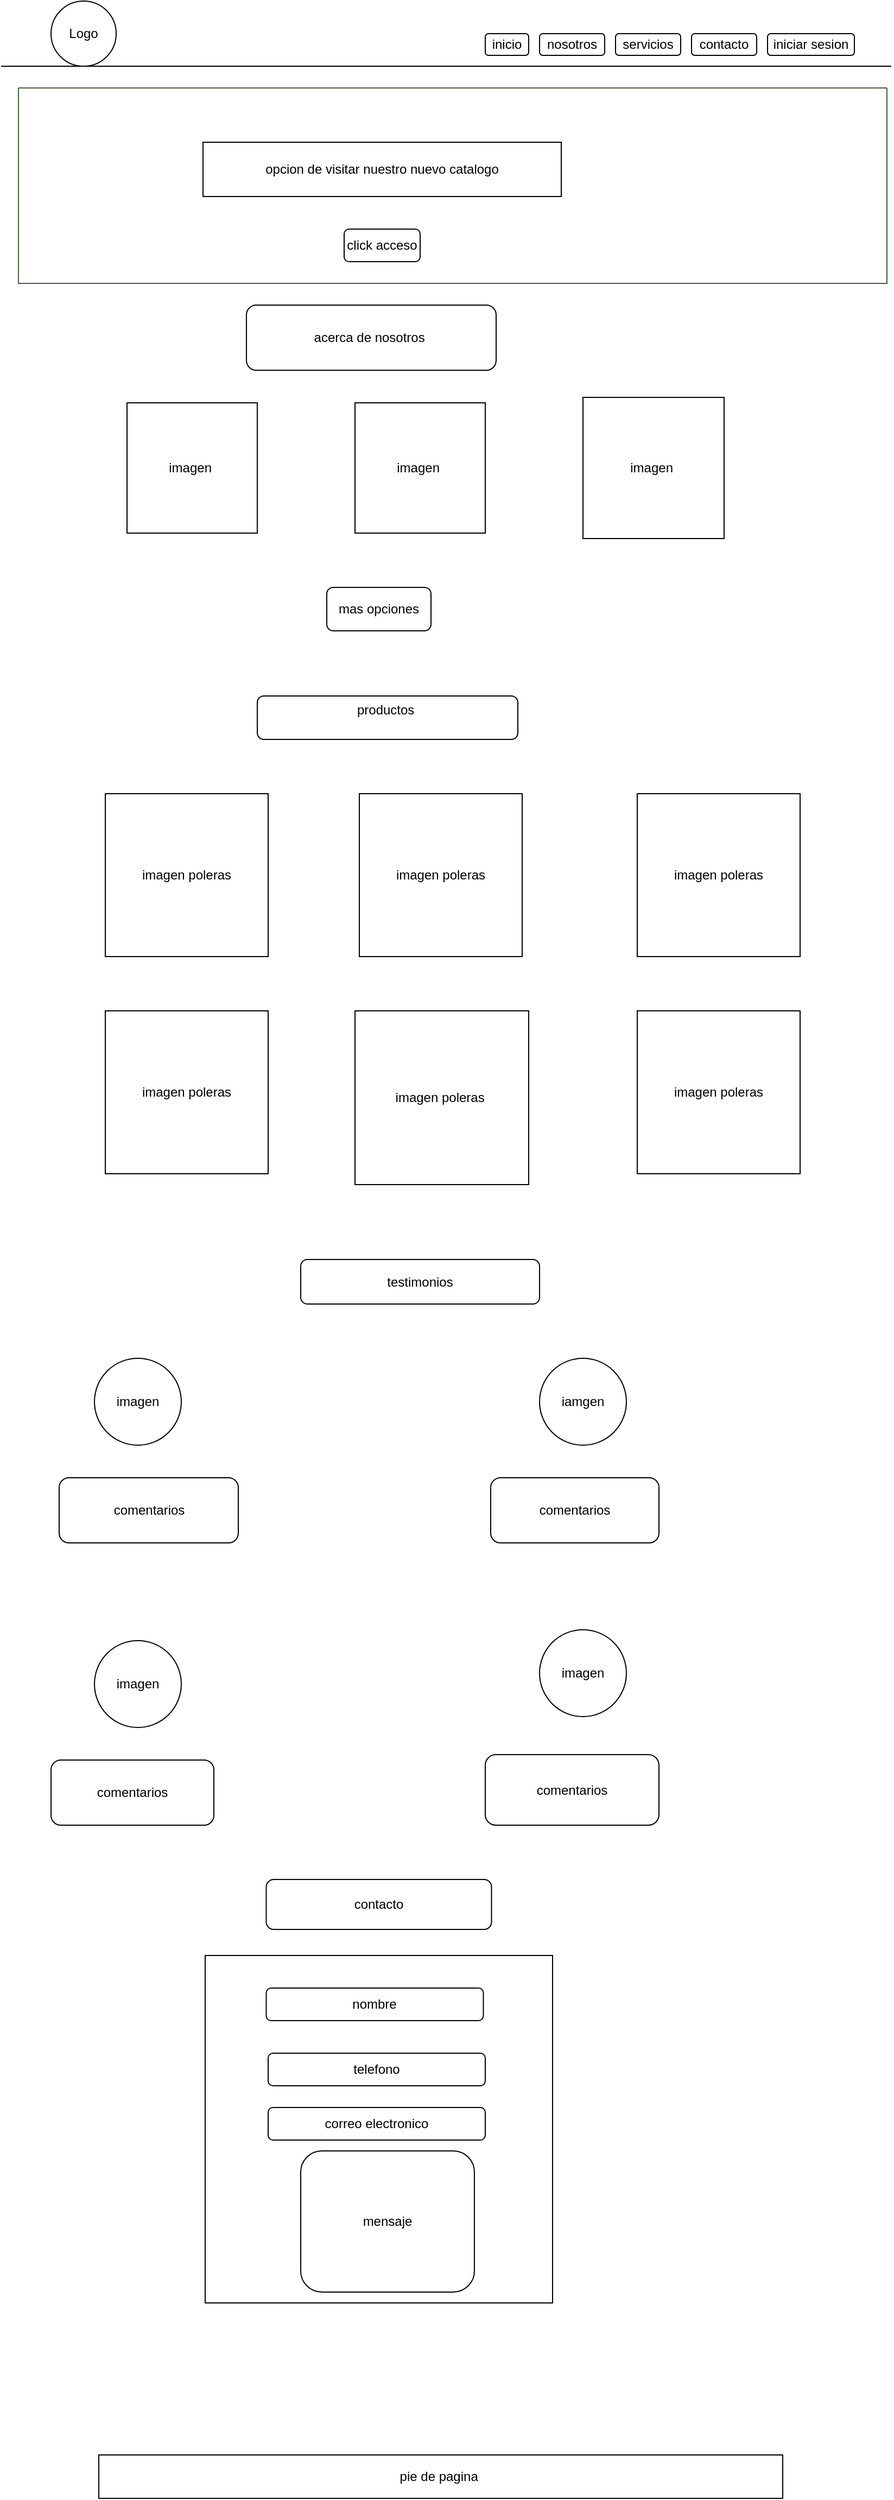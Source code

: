 <mxfile version="27.1.4">
  <diagram name="Página-1" id="PBBKAyxECD7nFOYPo-ee">
    <mxGraphModel dx="872" dy="439" grid="1" gridSize="10" guides="1" tooltips="1" connect="1" arrows="1" fold="1" page="1" pageScale="1" pageWidth="827" pageHeight="1169" math="0" shadow="0">
      <root>
        <mxCell id="0" />
        <mxCell id="1" parent="0" />
        <mxCell id="2iPwhcQm8B3G16NOWeXh-1" value="Logo" style="ellipse;whiteSpace=wrap;html=1;aspect=fixed;" vertex="1" parent="1">
          <mxGeometry x="50" y="10" width="60" height="60" as="geometry" />
        </mxCell>
        <mxCell id="2iPwhcQm8B3G16NOWeXh-2" value="" style="endArrow=none;html=1;rounded=0;" edge="1" parent="1">
          <mxGeometry width="50" height="50" relative="1" as="geometry">
            <mxPoint x="4" y="70" as="sourcePoint" />
            <mxPoint x="824" y="70" as="targetPoint" />
            <Array as="points" />
          </mxGeometry>
        </mxCell>
        <mxCell id="2iPwhcQm8B3G16NOWeXh-3" value="inicio" style="rounded=1;whiteSpace=wrap;html=1;" vertex="1" parent="1">
          <mxGeometry x="450" y="40" width="40" height="20" as="geometry" />
        </mxCell>
        <mxCell id="2iPwhcQm8B3G16NOWeXh-4" value="nosotros" style="rounded=1;whiteSpace=wrap;html=1;" vertex="1" parent="1">
          <mxGeometry x="500" y="40" width="60" height="20" as="geometry" />
        </mxCell>
        <mxCell id="2iPwhcQm8B3G16NOWeXh-5" value="servicios" style="rounded=1;whiteSpace=wrap;html=1;" vertex="1" parent="1">
          <mxGeometry x="570" y="40" width="60" height="20" as="geometry" />
        </mxCell>
        <mxCell id="2iPwhcQm8B3G16NOWeXh-9" value="contacto" style="rounded=1;whiteSpace=wrap;html=1;" vertex="1" parent="1">
          <mxGeometry x="640" y="40" width="60" height="20" as="geometry" />
        </mxCell>
        <mxCell id="2iPwhcQm8B3G16NOWeXh-11" value="iniciar sesion" style="rounded=1;whiteSpace=wrap;html=1;" vertex="1" parent="1">
          <mxGeometry x="710" y="40" width="80" height="20" as="geometry" />
        </mxCell>
        <mxCell id="2iPwhcQm8B3G16NOWeXh-15" value="" style="swimlane;startSize=0;fillColor=#d5e8d4;strokeColor=#466037;" vertex="1" parent="1">
          <mxGeometry x="20" y="90" width="800" height="180" as="geometry">
            <mxRectangle x="20" y="90" width="50" height="40" as="alternateBounds" />
          </mxGeometry>
        </mxCell>
        <mxCell id="2iPwhcQm8B3G16NOWeXh-17" value="opcion de visitar nuestro nuevo catalogo" style="rounded=0;whiteSpace=wrap;html=1;" vertex="1" parent="2iPwhcQm8B3G16NOWeXh-15">
          <mxGeometry x="170" y="50" width="330" height="50" as="geometry" />
        </mxCell>
        <mxCell id="2iPwhcQm8B3G16NOWeXh-22" value="click acceso" style="rounded=1;whiteSpace=wrap;html=1;" vertex="1" parent="2iPwhcQm8B3G16NOWeXh-15">
          <mxGeometry x="300" y="130" width="70" height="30" as="geometry" />
        </mxCell>
        <mxCell id="2iPwhcQm8B3G16NOWeXh-23" value="acerca de nosotros&amp;nbsp;" style="rounded=1;whiteSpace=wrap;html=1;" vertex="1" parent="1">
          <mxGeometry x="230" y="290" width="230" height="60" as="geometry" />
        </mxCell>
        <mxCell id="2iPwhcQm8B3G16NOWeXh-24" value="imagen&amp;nbsp;" style="whiteSpace=wrap;html=1;aspect=fixed;" vertex="1" parent="1">
          <mxGeometry x="120" y="380" width="120" height="120" as="geometry" />
        </mxCell>
        <mxCell id="2iPwhcQm8B3G16NOWeXh-25" value="imagen&amp;nbsp;" style="whiteSpace=wrap;html=1;aspect=fixed;" vertex="1" parent="1">
          <mxGeometry x="540" y="375" width="130" height="130" as="geometry" />
        </mxCell>
        <mxCell id="2iPwhcQm8B3G16NOWeXh-26" value="imagen&amp;nbsp;" style="whiteSpace=wrap;html=1;aspect=fixed;" vertex="1" parent="1">
          <mxGeometry x="330" y="380" width="120" height="120" as="geometry" />
        </mxCell>
        <mxCell id="2iPwhcQm8B3G16NOWeXh-27" value="mas opciones" style="rounded=1;whiteSpace=wrap;html=1;" vertex="1" parent="1">
          <mxGeometry x="304" y="550" width="96" height="40" as="geometry" />
        </mxCell>
        <mxCell id="2iPwhcQm8B3G16NOWeXh-28" value="productos&amp;nbsp;&lt;div&gt;&lt;br&gt;&lt;/div&gt;" style="rounded=1;whiteSpace=wrap;html=1;" vertex="1" parent="1">
          <mxGeometry x="240" y="650" width="240" height="40" as="geometry" />
        </mxCell>
        <mxCell id="2iPwhcQm8B3G16NOWeXh-29" value="imagen poleras" style="whiteSpace=wrap;html=1;aspect=fixed;" vertex="1" parent="1">
          <mxGeometry x="100" y="740" width="150" height="150" as="geometry" />
        </mxCell>
        <mxCell id="2iPwhcQm8B3G16NOWeXh-30" value="imagen poleras" style="whiteSpace=wrap;html=1;aspect=fixed;" vertex="1" parent="1">
          <mxGeometry x="334" y="740" width="150" height="150" as="geometry" />
        </mxCell>
        <mxCell id="2iPwhcQm8B3G16NOWeXh-31" value="imagen poleras" style="whiteSpace=wrap;html=1;aspect=fixed;" vertex="1" parent="1">
          <mxGeometry x="590" y="740" width="150" height="150" as="geometry" />
        </mxCell>
        <mxCell id="2iPwhcQm8B3G16NOWeXh-32" value="imagen poleras" style="whiteSpace=wrap;html=1;aspect=fixed;" vertex="1" parent="1">
          <mxGeometry x="100" y="940" width="150" height="150" as="geometry" />
        </mxCell>
        <mxCell id="2iPwhcQm8B3G16NOWeXh-34" value="imagen poleras&amp;nbsp;" style="whiteSpace=wrap;html=1;aspect=fixed;" vertex="1" parent="1">
          <mxGeometry x="330" y="940" width="160" height="160" as="geometry" />
        </mxCell>
        <mxCell id="2iPwhcQm8B3G16NOWeXh-35" value="imagen poleras" style="whiteSpace=wrap;html=1;aspect=fixed;" vertex="1" parent="1">
          <mxGeometry x="590" y="940" width="150" height="150" as="geometry" />
        </mxCell>
        <mxCell id="2iPwhcQm8B3G16NOWeXh-36" value="testimonios" style="rounded=1;whiteSpace=wrap;html=1;" vertex="1" parent="1">
          <mxGeometry x="280" y="1169" width="220" height="41" as="geometry" />
        </mxCell>
        <mxCell id="2iPwhcQm8B3G16NOWeXh-37" value="imagen" style="ellipse;whiteSpace=wrap;html=1;aspect=fixed;" vertex="1" parent="1">
          <mxGeometry x="90" y="1260" width="80" height="80" as="geometry" />
        </mxCell>
        <mxCell id="2iPwhcQm8B3G16NOWeXh-38" value="iamgen" style="ellipse;whiteSpace=wrap;html=1;aspect=fixed;" vertex="1" parent="1">
          <mxGeometry x="500" y="1260" width="80" height="80" as="geometry" />
        </mxCell>
        <mxCell id="2iPwhcQm8B3G16NOWeXh-39" value="imagen" style="ellipse;whiteSpace=wrap;html=1;aspect=fixed;" vertex="1" parent="1">
          <mxGeometry x="90" y="1520" width="80" height="80" as="geometry" />
        </mxCell>
        <mxCell id="2iPwhcQm8B3G16NOWeXh-40" value="comentarios" style="rounded=1;whiteSpace=wrap;html=1;" vertex="1" parent="1">
          <mxGeometry x="57.5" y="1370" width="165" height="60" as="geometry" />
        </mxCell>
        <mxCell id="2iPwhcQm8B3G16NOWeXh-41" value="comentarios" style="rounded=1;whiteSpace=wrap;html=1;" vertex="1" parent="1">
          <mxGeometry x="455" y="1370" width="155" height="60" as="geometry" />
        </mxCell>
        <mxCell id="2iPwhcQm8B3G16NOWeXh-42" value="comentarios" style="rounded=1;whiteSpace=wrap;html=1;" vertex="1" parent="1">
          <mxGeometry x="50" y="1630" width="150" height="60" as="geometry" />
        </mxCell>
        <mxCell id="2iPwhcQm8B3G16NOWeXh-43" value="imagen" style="ellipse;whiteSpace=wrap;html=1;aspect=fixed;" vertex="1" parent="1">
          <mxGeometry x="500" y="1510" width="80" height="80" as="geometry" />
        </mxCell>
        <mxCell id="2iPwhcQm8B3G16NOWeXh-44" value="comentarios" style="rounded=1;whiteSpace=wrap;html=1;" vertex="1" parent="1">
          <mxGeometry x="450" y="1625" width="160" height="65" as="geometry" />
        </mxCell>
        <mxCell id="2iPwhcQm8B3G16NOWeXh-45" value="contacto" style="rounded=1;whiteSpace=wrap;html=1;" vertex="1" parent="1">
          <mxGeometry x="248.25" y="1740" width="207.5" height="46" as="geometry" />
        </mxCell>
        <mxCell id="2iPwhcQm8B3G16NOWeXh-46" value="" style="whiteSpace=wrap;html=1;aspect=fixed;" vertex="1" parent="1">
          <mxGeometry x="192" y="1810" width="320" height="320" as="geometry" />
        </mxCell>
        <mxCell id="2iPwhcQm8B3G16NOWeXh-47" value="nombre" style="rounded=1;whiteSpace=wrap;html=1;" vertex="1" parent="1">
          <mxGeometry x="248.25" y="1840" width="200" height="30" as="geometry" />
        </mxCell>
        <mxCell id="2iPwhcQm8B3G16NOWeXh-48" value="telefono" style="whiteSpace=wrap;html=1;rounded=1;" vertex="1" parent="1">
          <mxGeometry x="250" y="1900" width="200" height="30" as="geometry" />
        </mxCell>
        <mxCell id="2iPwhcQm8B3G16NOWeXh-50" value="correo electronico" style="rounded=1;whiteSpace=wrap;html=1;" vertex="1" parent="1">
          <mxGeometry x="250" y="1950" width="200" height="30" as="geometry" />
        </mxCell>
        <mxCell id="2iPwhcQm8B3G16NOWeXh-51" value="mensaje" style="rounded=1;whiteSpace=wrap;html=1;" vertex="1" parent="1">
          <mxGeometry x="280" y="1990" width="160" height="130" as="geometry" />
        </mxCell>
        <mxCell id="2iPwhcQm8B3G16NOWeXh-52" value="pie de pagina&amp;nbsp;" style="rounded=0;whiteSpace=wrap;html=1;" vertex="1" parent="1">
          <mxGeometry x="94" y="2270" width="630" height="40" as="geometry" />
        </mxCell>
      </root>
    </mxGraphModel>
  </diagram>
</mxfile>
